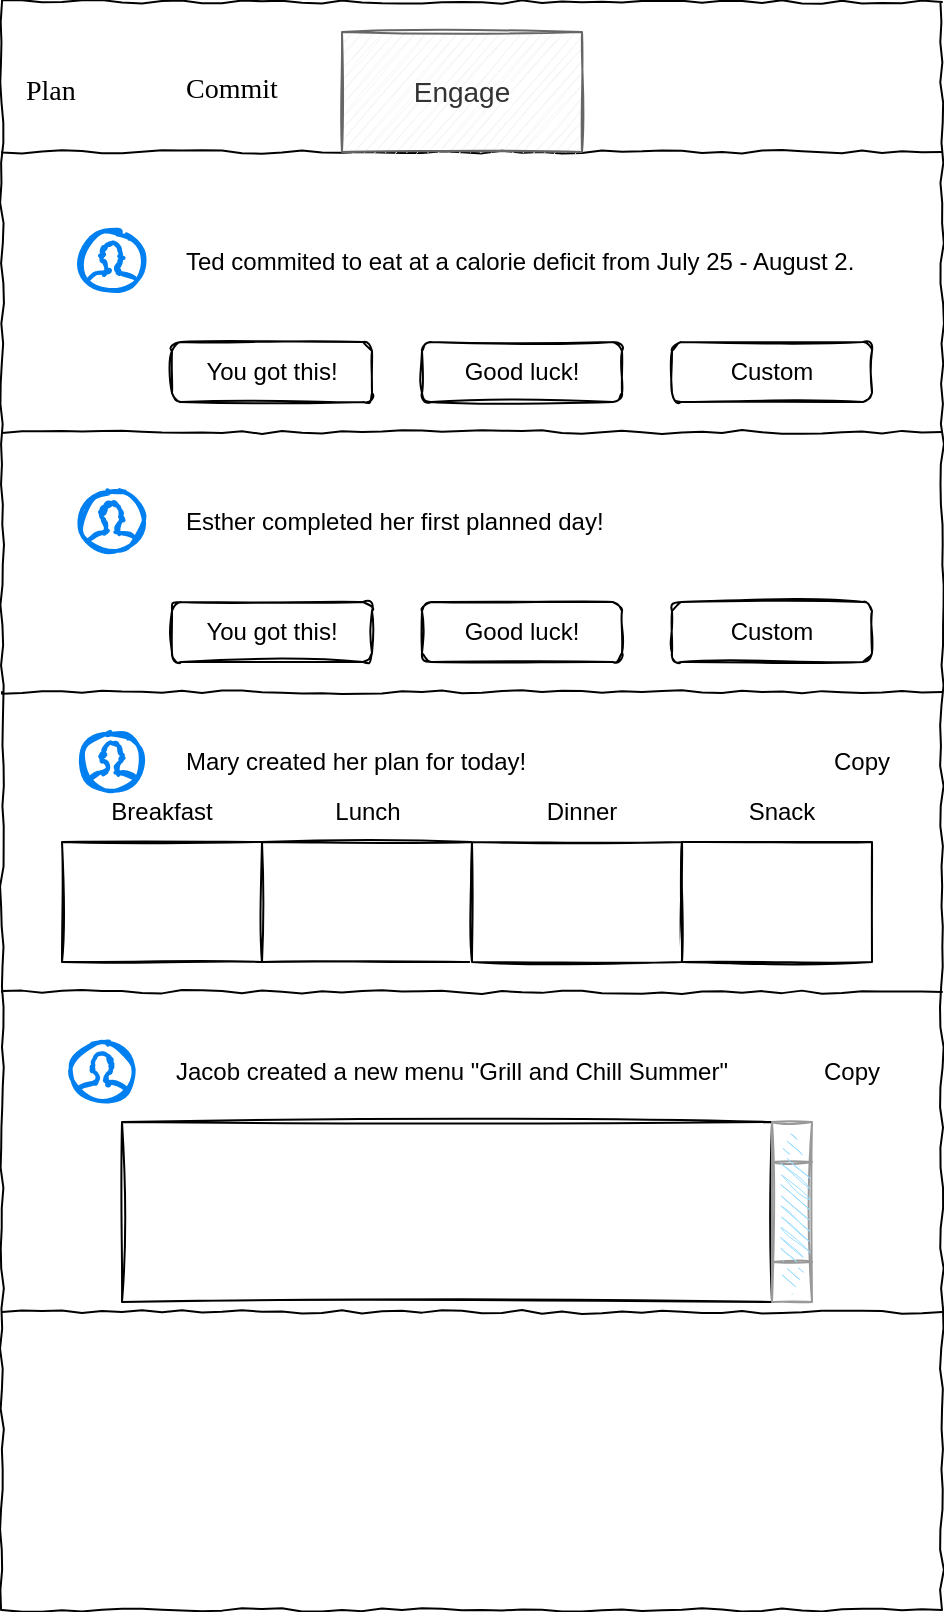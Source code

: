 <mxfile version="14.9.2" type="github">
  <diagram name="Page-1" id="03018318-947c-dd8e-b7a3-06fadd420f32">
    <mxGraphModel dx="1635" dy="902" grid="1" gridSize="10" guides="1" tooltips="1" connect="1" arrows="1" fold="1" page="1" pageScale="1" pageWidth="1100" pageHeight="850" background="none" math="0" shadow="0">
      <root>
        <mxCell id="0" />
        <mxCell id="1" parent="0" />
        <mxCell id="677b7b8949515195-1" value="" style="whiteSpace=wrap;html=1;rounded=0;shadow=0;labelBackgroundColor=none;strokeColor=#000000;strokeWidth=1;fillColor=none;fontFamily=Verdana;fontSize=12;fontColor=#000000;align=center;comic=1;" parent="1" vertex="1">
          <mxGeometry x="350" y="30" width="470" height="804" as="geometry" />
        </mxCell>
        <mxCell id="677b7b8949515195-4" value="Plan" style="text;html=1;points=[];align=left;verticalAlign=middle;spacingTop=-4;fontSize=14;fontFamily=Verdana" parent="1" vertex="1">
          <mxGeometry x="360" y="47" width="60" height="60" as="geometry" />
        </mxCell>
        <mxCell id="677b7b8949515195-9" value="" style="line;strokeWidth=1;html=1;rounded=0;shadow=0;labelBackgroundColor=none;fillColor=none;fontFamily=Verdana;fontSize=14;fontColor=#000000;align=center;comic=1;" parent="1" vertex="1">
          <mxGeometry x="350" y="100" width="470" height="10" as="geometry" />
        </mxCell>
        <mxCell id="Ri4otbQqNxBpemyUNb08-1" value="Commit" style="text;html=1;points=[];align=left;verticalAlign=middle;spacingTop=-4;fontSize=14;fontFamily=Verdana" vertex="1" parent="1">
          <mxGeometry x="440" y="51" width="60" height="50" as="geometry" />
        </mxCell>
        <mxCell id="Ri4otbQqNxBpemyUNb08-3" value="&lt;font style=&quot;font-size: 14px&quot;&gt;Engage&lt;/font&gt;" style="rounded=0;whiteSpace=wrap;html=1;sketch=1;fillColor=#f5f5f5;strokeColor=#666666;fontColor=#333333;" vertex="1" parent="1">
          <mxGeometry x="520" y="45" width="120" height="60" as="geometry" />
        </mxCell>
        <mxCell id="Ri4otbQqNxBpemyUNb08-4" value="" style="shape=image;html=1;verticalAlign=top;verticalLabelPosition=bottom;labelBackgroundColor=#ffffff;imageAspect=0;aspect=fixed;image=https://cdn4.iconfinder.com/data/icons/evil-icons-user-interface/64/menu-128.png;sketch=1;" vertex="1" parent="1">
          <mxGeometry x="760" y="52" width="48" height="48" as="geometry" />
        </mxCell>
        <mxCell id="Ri4otbQqNxBpemyUNb08-6" value="" style="line;strokeWidth=1;html=1;rounded=0;shadow=0;labelBackgroundColor=none;fillColor=none;fontFamily=Verdana;fontSize=14;fontColor=#000000;align=center;comic=1;" vertex="1" parent="1">
          <mxGeometry x="350" y="240" width="470" height="10" as="geometry" />
        </mxCell>
        <mxCell id="Ri4otbQqNxBpemyUNb08-7" value="Ted commited to eat at a calorie deficit from July 25 - August 2.&amp;nbsp;" style="text;html=1;strokeColor=none;fillColor=none;align=left;verticalAlign=middle;whiteSpace=wrap;rounded=0;sketch=1;" vertex="1" parent="1">
          <mxGeometry x="440" y="110" width="365" height="100" as="geometry" />
        </mxCell>
        <mxCell id="Ri4otbQqNxBpemyUNb08-8" value="" style="shape=image;html=1;verticalAlign=top;verticalLabelPosition=bottom;labelBackgroundColor=#ffffff;imageAspect=0;aspect=fixed;image=https://cdn3.iconfinder.com/data/icons/streamline-icon-set-free-pack/48/Streamline-63-128.png;sketch=1;" vertex="1" parent="1">
          <mxGeometry x="385" y="200" width="30" height="30" as="geometry" />
        </mxCell>
        <mxCell id="Ri4otbQqNxBpemyUNb08-9" value="You got this!" style="rounded=1;whiteSpace=wrap;html=1;sketch=1;verticalAlign=middle;" vertex="1" parent="1">
          <mxGeometry x="435" y="200" width="100" height="30" as="geometry" />
        </mxCell>
        <mxCell id="Ri4otbQqNxBpemyUNb08-10" value="Good luck!" style="rounded=1;whiteSpace=wrap;html=1;sketch=1;verticalAlign=middle;" vertex="1" parent="1">
          <mxGeometry x="560" y="200" width="100" height="30" as="geometry" />
        </mxCell>
        <mxCell id="Ri4otbQqNxBpemyUNb08-11" value="Custom" style="rounded=1;whiteSpace=wrap;html=1;sketch=1;verticalAlign=middle;" vertex="1" parent="1">
          <mxGeometry x="685" y="200" width="100" height="30" as="geometry" />
        </mxCell>
        <mxCell id="Ri4otbQqNxBpemyUNb08-13" value="" style="html=1;verticalLabelPosition=bottom;align=center;labelBackgroundColor=#ffffff;verticalAlign=top;strokeWidth=2;strokeColor=#0080F0;shadow=0;dashed=0;shape=mxgraph.ios7.icons.user;sketch=1;" vertex="1" parent="1">
          <mxGeometry x="390" y="145" width="30" height="30" as="geometry" />
        </mxCell>
        <mxCell id="Ri4otbQqNxBpemyUNb08-14" value="" style="line;strokeWidth=1;html=1;rounded=0;shadow=0;labelBackgroundColor=none;fillColor=none;fontFamily=Verdana;fontSize=14;fontColor=#000000;align=center;comic=1;" vertex="1" parent="1">
          <mxGeometry x="350" y="370" width="470" height="10" as="geometry" />
        </mxCell>
        <mxCell id="Ri4otbQqNxBpemyUNb08-15" value="Esther completed her first planned day!" style="text;html=1;strokeColor=none;fillColor=none;align=left;verticalAlign=middle;whiteSpace=wrap;rounded=0;sketch=1;" vertex="1" parent="1">
          <mxGeometry x="440" y="240" width="365" height="100" as="geometry" />
        </mxCell>
        <mxCell id="Ri4otbQqNxBpemyUNb08-16" value="" style="shape=image;html=1;verticalAlign=top;verticalLabelPosition=bottom;labelBackgroundColor=#ffffff;imageAspect=0;aspect=fixed;image=https://cdn3.iconfinder.com/data/icons/streamline-icon-set-free-pack/48/Streamline-63-128.png;sketch=1;" vertex="1" parent="1">
          <mxGeometry x="385" y="330" width="30" height="30" as="geometry" />
        </mxCell>
        <mxCell id="Ri4otbQqNxBpemyUNb08-17" value="You got this!" style="rounded=1;whiteSpace=wrap;html=1;sketch=1;verticalAlign=middle;" vertex="1" parent="1">
          <mxGeometry x="435" y="330" width="100" height="30" as="geometry" />
        </mxCell>
        <mxCell id="Ri4otbQqNxBpemyUNb08-18" value="Good luck!" style="rounded=1;whiteSpace=wrap;html=1;sketch=1;verticalAlign=middle;" vertex="1" parent="1">
          <mxGeometry x="560" y="330" width="100" height="30" as="geometry" />
        </mxCell>
        <mxCell id="Ri4otbQqNxBpemyUNb08-19" value="Custom" style="rounded=1;whiteSpace=wrap;html=1;sketch=1;verticalAlign=middle;" vertex="1" parent="1">
          <mxGeometry x="685" y="330" width="100" height="30" as="geometry" />
        </mxCell>
        <mxCell id="Ri4otbQqNxBpemyUNb08-20" value="" style="html=1;verticalLabelPosition=bottom;align=center;labelBackgroundColor=#ffffff;verticalAlign=top;strokeWidth=2;strokeColor=#0080F0;shadow=0;dashed=0;shape=mxgraph.ios7.icons.user;sketch=1;" vertex="1" parent="1">
          <mxGeometry x="390" y="275" width="30" height="30" as="geometry" />
        </mxCell>
        <mxCell id="Ri4otbQqNxBpemyUNb08-21" value="" style="line;strokeWidth=1;html=1;rounded=0;shadow=0;labelBackgroundColor=none;fillColor=none;fontFamily=Verdana;fontSize=14;fontColor=#000000;align=center;comic=1;" vertex="1" parent="1">
          <mxGeometry x="350" y="520" width="470" height="10" as="geometry" />
        </mxCell>
        <mxCell id="Ri4otbQqNxBpemyUNb08-22" value="Mary created her plan for today!" style="text;html=1;strokeColor=none;fillColor=none;align=left;verticalAlign=middle;whiteSpace=wrap;rounded=0;sketch=1;" vertex="1" parent="1">
          <mxGeometry x="440" y="385" width="365" height="50" as="geometry" />
        </mxCell>
        <mxCell id="Ri4otbQqNxBpemyUNb08-27" value="" style="html=1;verticalLabelPosition=bottom;align=center;labelBackgroundColor=#ffffff;verticalAlign=top;strokeWidth=2;strokeColor=#0080F0;shadow=0;dashed=0;shape=mxgraph.ios7.icons.user;sketch=1;" vertex="1" parent="1">
          <mxGeometry x="390" y="395" width="30" height="30" as="geometry" />
        </mxCell>
        <mxCell id="Ri4otbQqNxBpemyUNb08-29" value="" style="rounded=0;whiteSpace=wrap;html=1;sketch=1;verticalAlign=middle;" vertex="1" parent="1">
          <mxGeometry x="380" y="450" width="100" height="60" as="geometry" />
        </mxCell>
        <mxCell id="Ri4otbQqNxBpemyUNb08-30" value="" style="rounded=0;whiteSpace=wrap;html=1;sketch=1;verticalAlign=middle;" vertex="1" parent="1">
          <mxGeometry x="480" y="450" width="105" height="60" as="geometry" />
        </mxCell>
        <mxCell id="Ri4otbQqNxBpemyUNb08-31" value="" style="rounded=0;whiteSpace=wrap;html=1;sketch=1;verticalAlign=middle;" vertex="1" parent="1">
          <mxGeometry x="585" y="450" width="105" height="60" as="geometry" />
        </mxCell>
        <mxCell id="Ri4otbQqNxBpemyUNb08-32" value="" style="rounded=0;whiteSpace=wrap;html=1;sketch=1;verticalAlign=middle;" vertex="1" parent="1">
          <mxGeometry x="690" y="450" width="95" height="60" as="geometry" />
        </mxCell>
        <mxCell id="Ri4otbQqNxBpemyUNb08-33" value="Copy" style="text;html=1;strokeColor=none;fillColor=none;align=center;verticalAlign=middle;whiteSpace=wrap;rounded=0;sketch=1;" vertex="1" parent="1">
          <mxGeometry x="760" y="400" width="40" height="20" as="geometry" />
        </mxCell>
        <mxCell id="Ri4otbQqNxBpemyUNb08-34" value="" style="shape=image;html=1;verticalAlign=top;verticalLabelPosition=bottom;labelBackgroundColor=#ffffff;imageAspect=0;aspect=fixed;image=https://cdn3.iconfinder.com/data/icons/streamline-icon-set-free-pack/48/Streamline-63-128.png;sketch=1;" vertex="1" parent="1">
          <mxGeometry x="740" y="400" width="20" height="20" as="geometry" />
        </mxCell>
        <mxCell id="Ri4otbQqNxBpemyUNb08-35" value="Breakfast" style="text;html=1;strokeColor=none;fillColor=none;align=center;verticalAlign=middle;whiteSpace=wrap;rounded=0;sketch=1;" vertex="1" parent="1">
          <mxGeometry x="410" y="425" width="40" height="20" as="geometry" />
        </mxCell>
        <mxCell id="Ri4otbQqNxBpemyUNb08-36" value="Lunch" style="text;html=1;strokeColor=none;fillColor=none;align=center;verticalAlign=middle;whiteSpace=wrap;rounded=0;sketch=1;" vertex="1" parent="1">
          <mxGeometry x="512.5" y="425" width="40" height="20" as="geometry" />
        </mxCell>
        <mxCell id="Ri4otbQqNxBpemyUNb08-37" value="Dinner" style="text;html=1;strokeColor=none;fillColor=none;align=center;verticalAlign=middle;whiteSpace=wrap;rounded=0;sketch=1;" vertex="1" parent="1">
          <mxGeometry x="620" y="425" width="40" height="20" as="geometry" />
        </mxCell>
        <mxCell id="Ri4otbQqNxBpemyUNb08-39" value="Snack" style="text;html=1;strokeColor=none;fillColor=none;align=center;verticalAlign=middle;whiteSpace=wrap;rounded=0;sketch=1;" vertex="1" parent="1">
          <mxGeometry x="720" y="425" width="40" height="20" as="geometry" />
        </mxCell>
        <mxCell id="Ri4otbQqNxBpemyUNb08-40" value="" style="line;strokeWidth=1;html=1;rounded=0;shadow=0;labelBackgroundColor=none;fillColor=none;fontFamily=Verdana;fontSize=14;fontColor=#000000;align=center;comic=1;" vertex="1" parent="1">
          <mxGeometry x="350" y="680" width="470" height="10" as="geometry" />
        </mxCell>
        <mxCell id="Ri4otbQqNxBpemyUNb08-41" value="Jacob created a new menu &quot;Grill and Chill Summer&quot;" style="text;html=1;strokeColor=none;fillColor=none;align=left;verticalAlign=middle;whiteSpace=wrap;rounded=0;sketch=1;" vertex="1" parent="1">
          <mxGeometry x="435" y="540" width="365" height="50" as="geometry" />
        </mxCell>
        <mxCell id="Ri4otbQqNxBpemyUNb08-42" value="" style="html=1;verticalLabelPosition=bottom;align=center;labelBackgroundColor=#ffffff;verticalAlign=top;strokeWidth=2;strokeColor=#0080F0;shadow=0;dashed=0;shape=mxgraph.ios7.icons.user;sketch=1;" vertex="1" parent="1">
          <mxGeometry x="385" y="550" width="30" height="30" as="geometry" />
        </mxCell>
        <mxCell id="Ri4otbQqNxBpemyUNb08-43" value="Copy" style="text;html=1;strokeColor=none;fillColor=none;align=center;verticalAlign=middle;whiteSpace=wrap;rounded=0;sketch=1;" vertex="1" parent="1">
          <mxGeometry x="755" y="555" width="40" height="20" as="geometry" />
        </mxCell>
        <mxCell id="Ri4otbQqNxBpemyUNb08-44" value="" style="shape=image;html=1;verticalAlign=top;verticalLabelPosition=bottom;labelBackgroundColor=#ffffff;imageAspect=0;aspect=fixed;image=https://cdn3.iconfinder.com/data/icons/streamline-icon-set-free-pack/48/Streamline-63-128.png;sketch=1;" vertex="1" parent="1">
          <mxGeometry x="735" y="555" width="20" height="20" as="geometry" />
        </mxCell>
        <mxCell id="Ri4otbQqNxBpemyUNb08-46" value="" style="rounded=0;whiteSpace=wrap;html=1;sketch=1;verticalAlign=middle;" vertex="1" parent="1">
          <mxGeometry x="410" y="590" width="325" height="90" as="geometry" />
        </mxCell>
        <mxCell id="Ri4otbQqNxBpemyUNb08-47" value="" style="verticalLabelPosition=bottom;shadow=0;dashed=0;align=center;html=1;verticalAlign=top;strokeWidth=1;shape=mxgraph.mockup.navigation.scrollBar;strokeColor=#999999;barPos=20;fillColor2=#99ddff;strokeColor2=none;direction=north;sketch=1;" vertex="1" parent="1">
          <mxGeometry x="735" y="590" width="20" height="90" as="geometry" />
        </mxCell>
      </root>
    </mxGraphModel>
  </diagram>
</mxfile>
